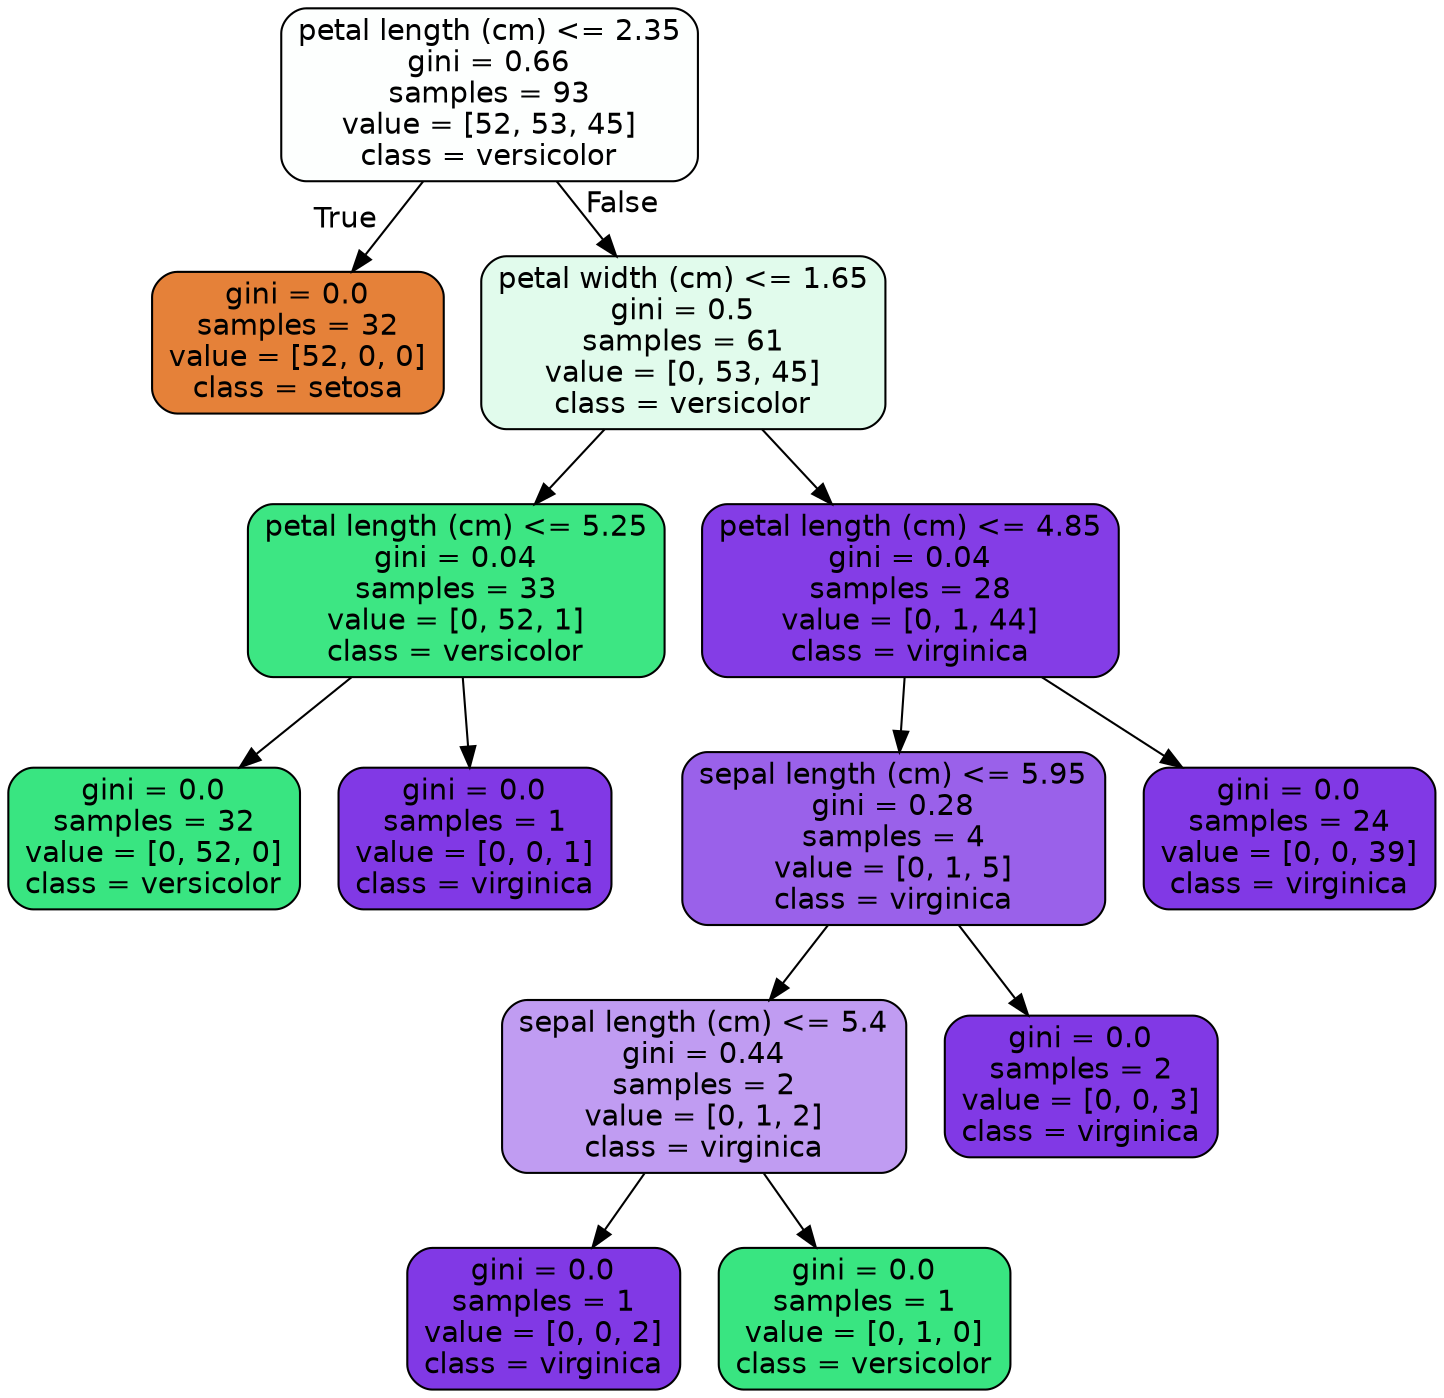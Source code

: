 digraph Tree {
node [shape=box, style="filled, rounded", color="black", fontname=helvetica] ;
edge [fontname=helvetica] ;
0 [label="petal length (cm) <= 2.35\ngini = 0.66\nsamples = 93\nvalue = [52, 53, 45]\nclass = versicolor", fillcolor="#fdfffe"] ;
1 [label="gini = 0.0\nsamples = 32\nvalue = [52, 0, 0]\nclass = setosa", fillcolor="#e58139"] ;
0 -> 1 [labeldistance=2.5, labelangle=45, headlabel="True"] ;
2 [label="petal width (cm) <= 1.65\ngini = 0.5\nsamples = 61\nvalue = [0, 53, 45]\nclass = versicolor", fillcolor="#e1fbec"] ;
0 -> 2 [labeldistance=2.5, labelangle=-45, headlabel="False"] ;
3 [label="petal length (cm) <= 5.25\ngini = 0.04\nsamples = 33\nvalue = [0, 52, 1]\nclass = versicolor", fillcolor="#3de683"] ;
2 -> 3 ;
4 [label="gini = 0.0\nsamples = 32\nvalue = [0, 52, 0]\nclass = versicolor", fillcolor="#39e581"] ;
3 -> 4 ;
5 [label="gini = 0.0\nsamples = 1\nvalue = [0, 0, 1]\nclass = virginica", fillcolor="#8139e5"] ;
3 -> 5 ;
6 [label="petal length (cm) <= 4.85\ngini = 0.04\nsamples = 28\nvalue = [0, 1, 44]\nclass = virginica", fillcolor="#843de6"] ;
2 -> 6 ;
7 [label="sepal length (cm) <= 5.95\ngini = 0.28\nsamples = 4\nvalue = [0, 1, 5]\nclass = virginica", fillcolor="#9a61ea"] ;
6 -> 7 ;
8 [label="sepal length (cm) <= 5.4\ngini = 0.44\nsamples = 2\nvalue = [0, 1, 2]\nclass = virginica", fillcolor="#c09cf2"] ;
7 -> 8 ;
9 [label="gini = 0.0\nsamples = 1\nvalue = [0, 0, 2]\nclass = virginica", fillcolor="#8139e5"] ;
8 -> 9 ;
10 [label="gini = 0.0\nsamples = 1\nvalue = [0, 1, 0]\nclass = versicolor", fillcolor="#39e581"] ;
8 -> 10 ;
11 [label="gini = 0.0\nsamples = 2\nvalue = [0, 0, 3]\nclass = virginica", fillcolor="#8139e5"] ;
7 -> 11 ;
12 [label="gini = 0.0\nsamples = 24\nvalue = [0, 0, 39]\nclass = virginica", fillcolor="#8139e5"] ;
6 -> 12 ;
}